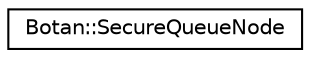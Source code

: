 digraph "Graphical Class Hierarchy"
{
  edge [fontname="Helvetica",fontsize="10",labelfontname="Helvetica",labelfontsize="10"];
  node [fontname="Helvetica",fontsize="10",shape=record];
  rankdir="LR";
  Node0 [label="Botan::SecureQueueNode",height=0.2,width=0.4,color="black", fillcolor="white", style="filled",URL="$class_botan_1_1_secure_queue_node.html"];
}
